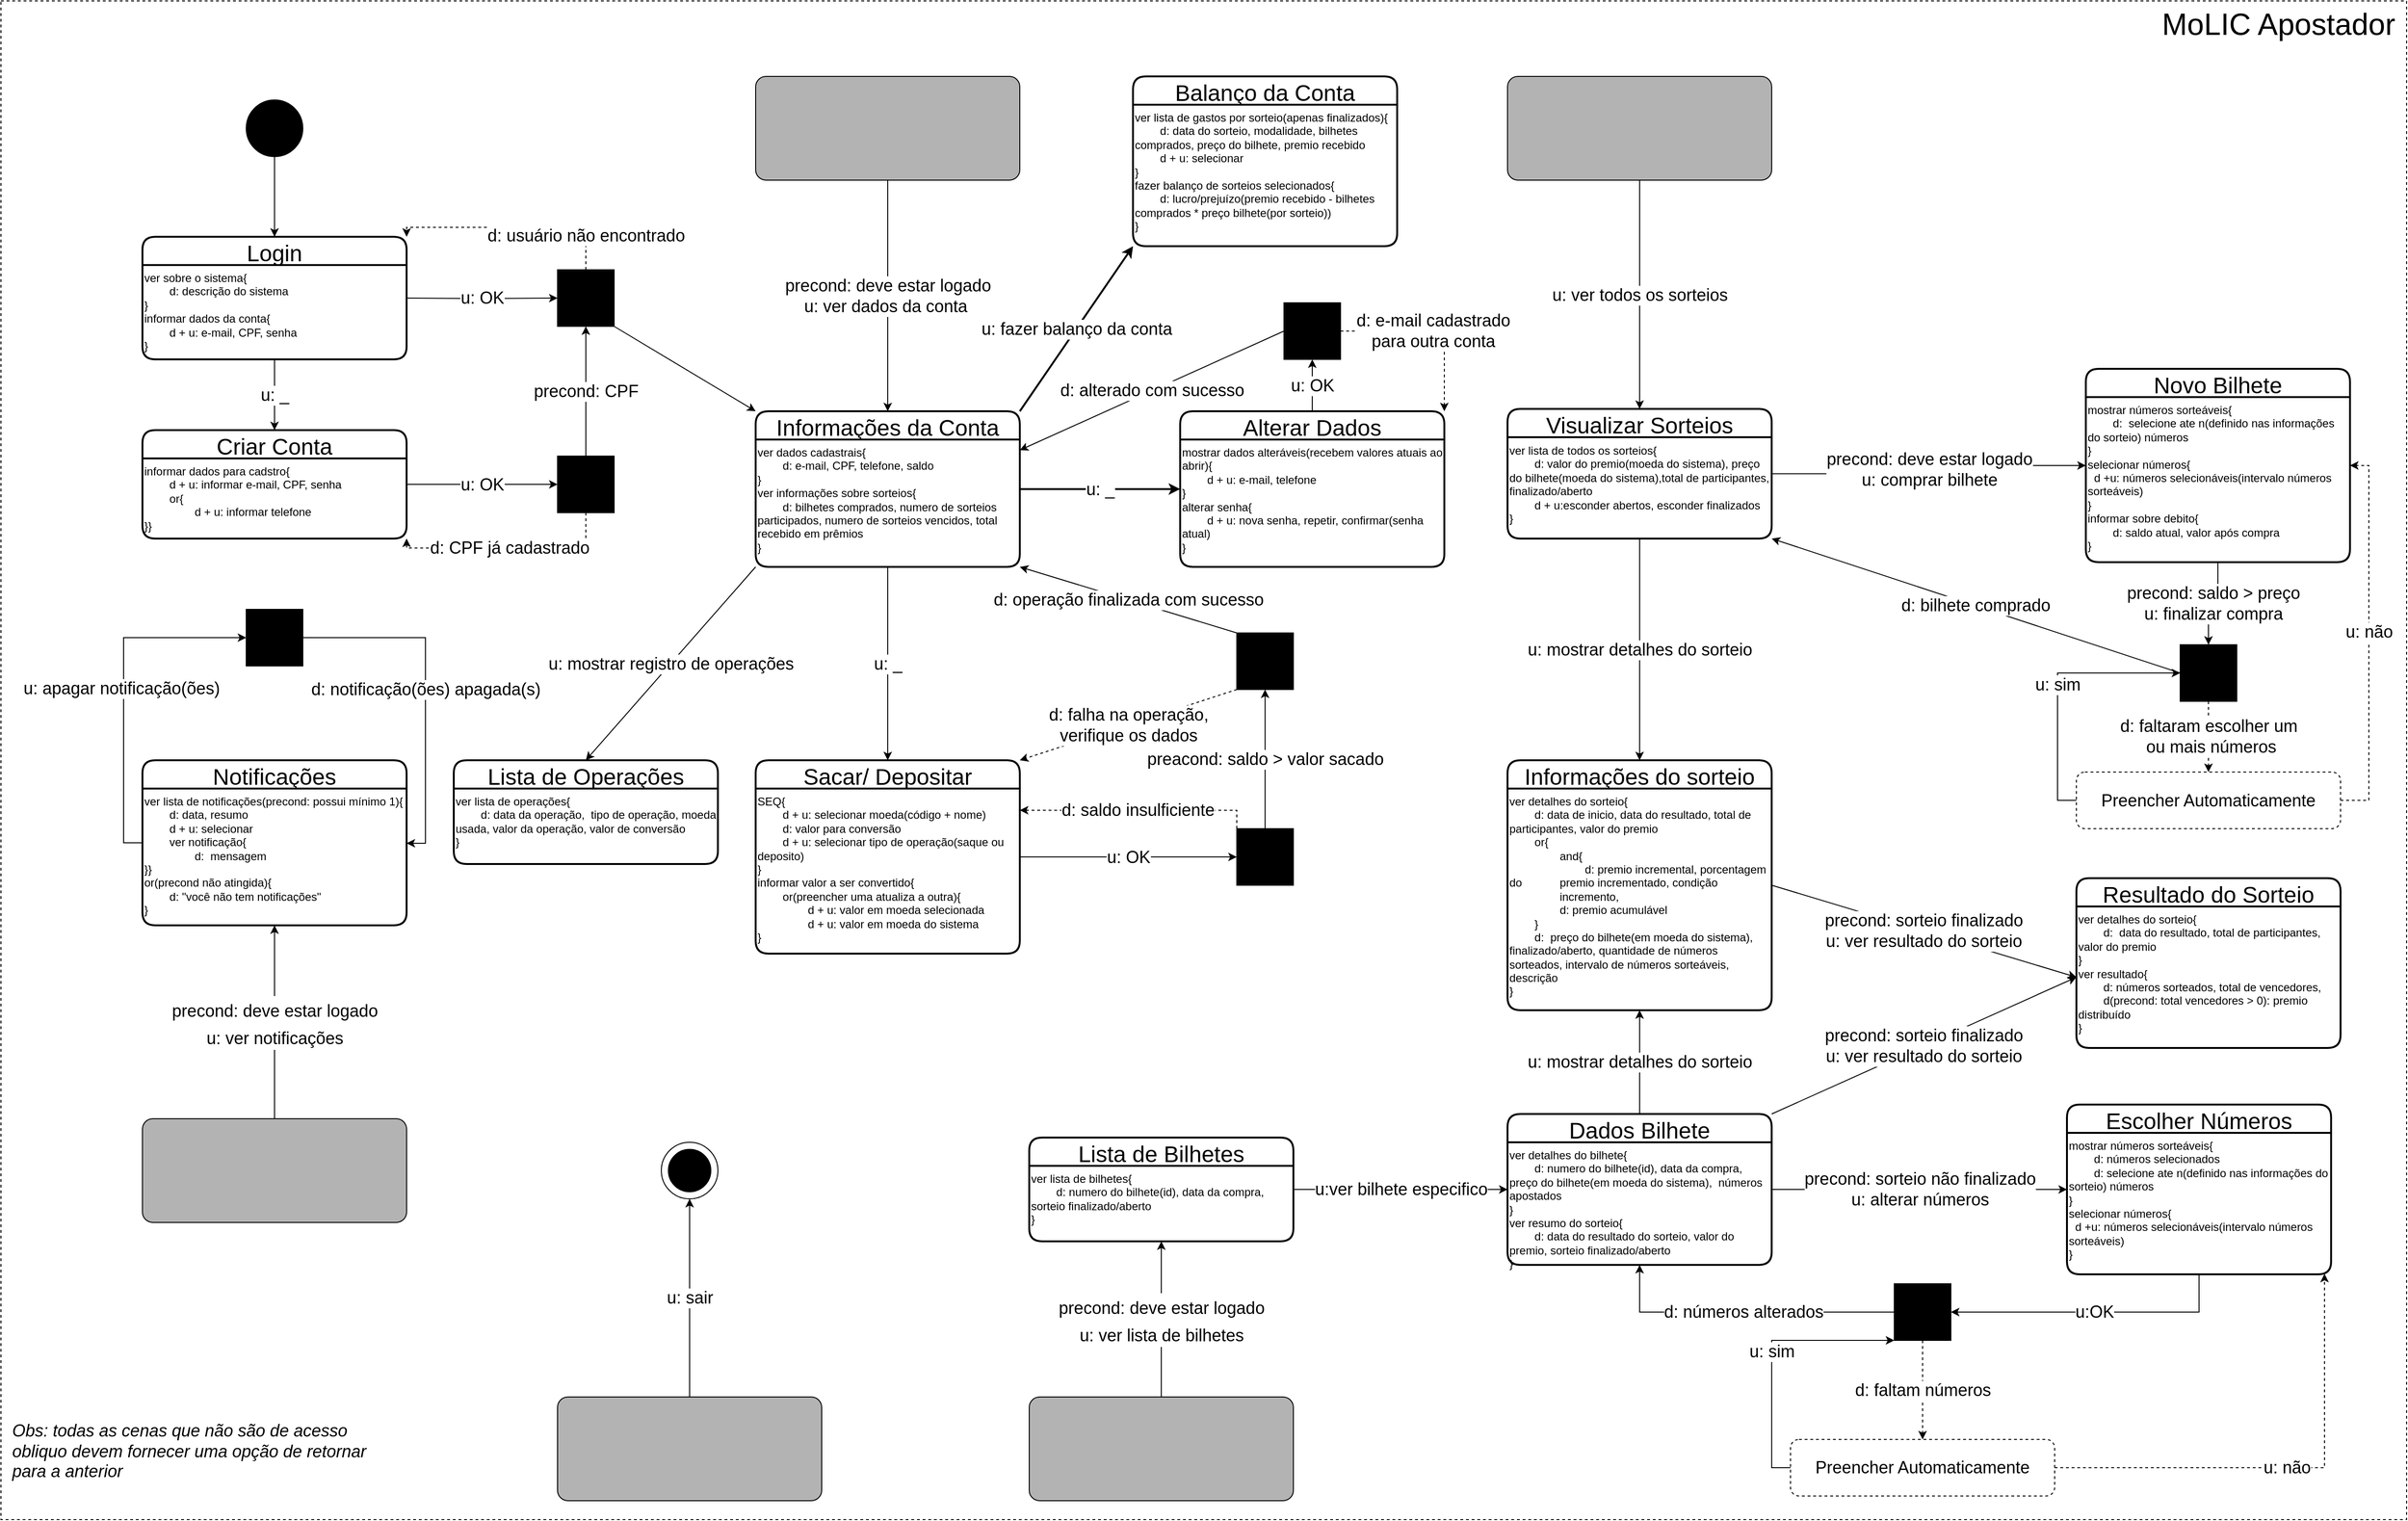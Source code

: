 <mxfile version="20.5.3" type="device"><diagram id="lbBwVecCPAm-My_n7Zif" name="Página-1"><mxGraphModel dx="2651" dy="579" grid="1" gridSize="10" guides="1" tooltips="1" connect="1" arrows="1" fold="1" page="1" pageScale="1" pageWidth="827" pageHeight="1169" math="0" shadow="0"><root><mxCell id="0"/><mxCell id="1" parent="0"/><mxCell id="d-jWc_pfkzQCXGxJFqHC-30" value="" style="rounded=0;whiteSpace=wrap;html=1;dashed=1;fontSize=18;fillColor=default;" parent="1" vertex="1"><mxGeometry x="-1160" y="50" width="2550" height="1610" as="geometry"/></mxCell><mxCell id="NcKdASIyLP5puQE8h7e0-8" value="Resultado do Sorteio" style="swimlane;childLayout=stackLayout;horizontal=1;startSize=30;horizontalStack=0;rounded=1;fontSize=24;fontStyle=0;strokeWidth=2;resizeParent=0;resizeLast=1;shadow=0;dashed=0;align=center;" parent="1" vertex="1"><mxGeometry x="1040" y="980" width="280" height="180" as="geometry"><mxRectangle x="60" y="10" width="50" height="40" as="alternateBounds"/></mxGeometry></mxCell><mxCell id="d-jWc_pfkzQCXGxJFqHC-3" value="ver detalhes do sorteio{&lt;br&gt;&lt;span style=&quot;&quot;&gt;&#9;&lt;/span&gt;&lt;span style=&quot;white-space: pre;&quot;&gt;&#9;&lt;/span&gt;d:&amp;nbsp; data do resultado, total de participantes, valor do premio&lt;br&gt;}&lt;br&gt;ver resultado{&lt;br&gt;&amp;nbsp;&lt;span style=&quot;&quot;&gt;&#9;&lt;span style=&quot;white-space: pre;&quot;&gt;&#9;&lt;/span&gt;&lt;/span&gt;d: números sorteados, total de vencedores,&lt;br&gt;&lt;span style=&quot;&quot;&gt;&#9;&lt;/span&gt;&lt;span style=&quot;white-space: pre;&quot;&gt;&#9;&lt;/span&gt;d(precond: total vencedores &amp;gt; 0): premio distribuído&lt;br&gt;}" style="text;html=1;strokeColor=none;fillColor=none;align=left;verticalAlign=top;whiteSpace=wrap;rounded=0;" parent="NcKdASIyLP5puQE8h7e0-8" vertex="1"><mxGeometry y="30" width="280" height="150" as="geometry"/></mxCell><mxCell id="flaID0ukFp0q-S5IYd2n-12" value="precond: saldo &amp;gt; preço&lt;br&gt;u: finalizar compra" style="edgeStyle=orthogonalEdgeStyle;rounded=0;orthogonalLoop=1;jettySize=auto;html=1;exitX=0.5;exitY=1;exitDx=0;exitDy=0;entryX=0.5;entryY=0;entryDx=0;entryDy=0;fontSize=18;" parent="1" source="NcKdASIyLP5puQE8h7e0-12" target="NcKdASIyLP5puQE8h7e0-138" edge="1"><mxGeometry relative="1" as="geometry"/></mxCell><mxCell id="NcKdASIyLP5puQE8h7e0-12" value="Novo Bilhete" style="swimlane;childLayout=stackLayout;horizontal=1;startSize=30;horizontalStack=0;rounded=1;fontSize=24;fontStyle=0;strokeWidth=2;resizeParent=0;resizeLast=1;shadow=0;dashed=0;align=center;" parent="1" vertex="1"><mxGeometry x="1050" y="440" width="280" height="205" as="geometry"><mxRectangle x="60" y="10" width="50" height="40" as="alternateBounds"/></mxGeometry></mxCell><mxCell id="d-jWc_pfkzQCXGxJFqHC-14" value="mostrar números sorteáveis{&lt;br&gt;&lt;span style=&quot;&quot;&gt;&#9;&lt;/span&gt;&lt;span style=&quot;white-space: pre;&quot;&gt;&#9;&lt;/span&gt;d:&amp;nbsp; selecione ate n(definido nas informações do sorteio) números&lt;br&gt;}&lt;br&gt;selecionar números{&lt;br&gt;&amp;nbsp;&lt;span style=&quot;&quot;&gt;&#9;&lt;/span&gt;d +u: números selecionáveis(intervalo números sorteáveis)&lt;br&gt;}&lt;br&gt;informar sobre debito{&lt;br&gt;&lt;span style=&quot;white-space: pre;&quot;&gt;&#9;&lt;/span&gt;d: saldo atual, valor após compra&lt;br&gt;}" style="text;html=1;strokeColor=none;fillColor=none;align=left;verticalAlign=top;whiteSpace=wrap;rounded=0;" parent="NcKdASIyLP5puQE8h7e0-12" vertex="1"><mxGeometry y="30" width="280" height="175" as="geometry"/></mxCell><mxCell id="NcKdASIyLP5puQE8h7e0-14" value="Escolher Números" style="swimlane;childLayout=stackLayout;horizontal=1;startSize=30;horizontalStack=0;rounded=1;fontSize=24;fontStyle=0;strokeWidth=2;resizeParent=0;resizeLast=1;shadow=0;dashed=0;align=center;" parent="1" vertex="1"><mxGeometry x="1030" y="1220" width="280" height="180" as="geometry"><mxRectangle x="60" y="10" width="50" height="40" as="alternateBounds"/></mxGeometry></mxCell><mxCell id="d-jWc_pfkzQCXGxJFqHC-4" value="mostrar números sorteáveis{&lt;br&gt;&lt;span style=&quot;&quot;&gt;&#9;&lt;/span&gt;&lt;span style=&quot;white-space: pre;&quot;&gt;&#9;&lt;/span&gt;d: números selecionados&lt;br&gt;&lt;span style=&quot;&quot;&gt;&#9;&lt;/span&gt;&lt;span style=&quot;white-space: pre;&quot;&gt;&#9;&lt;/span&gt;d: selecione ate n(definido nas informações do sorteio) números&lt;br&gt;}&lt;br&gt;selecionar números{&lt;br&gt;&amp;nbsp;&lt;span style=&quot;&quot;&gt;&#9;&lt;/span&gt;d +u: números selecionáveis(intervalo números sorteáveis)&lt;br&gt;}" style="text;html=1;strokeColor=none;fillColor=none;align=left;verticalAlign=top;whiteSpace=wrap;rounded=0;" parent="NcKdASIyLP5puQE8h7e0-14" vertex="1"><mxGeometry y="30" width="280" height="150" as="geometry"/></mxCell><mxCell id="rRVhvsYRMOi1FQUjW9pC-7" value="u: OK" style="edgeStyle=orthogonalEdgeStyle;rounded=0;orthogonalLoop=1;jettySize=auto;html=1;exitX=1;exitY=0.5;exitDx=0;exitDy=0;entryX=0;entryY=0.5;entryDx=0;entryDy=0;fontSize=18;" parent="1" source="NcKdASIyLP5puQE8h7e0-17" target="rRVhvsYRMOi1FQUjW9pC-5" edge="1"><mxGeometry relative="1" as="geometry"/></mxCell><mxCell id="NcKdASIyLP5puQE8h7e0-17" value="Criar Conta" style="swimlane;childLayout=stackLayout;horizontal=1;startSize=30;horizontalStack=0;rounded=1;fontSize=24;fontStyle=0;strokeWidth=2;resizeParent=0;resizeLast=1;shadow=0;dashed=0;align=center;" parent="1" vertex="1"><mxGeometry x="-1010" y="505.02" width="280" height="115" as="geometry"><mxRectangle x="60" y="10" width="50" height="40" as="alternateBounds"/></mxGeometry></mxCell><mxCell id="rzYOdJgLcLLEABkBztv3-5" value="informar dados para cadstro{&lt;br&gt;&lt;span style=&quot;white-space: pre;&quot;&gt;&#9;&lt;/span&gt;d + u: informar e-mail,&amp;nbsp;CPF,&amp;nbsp;senha&lt;br&gt;&lt;span style=&quot;white-space: pre;&quot;&gt;&#9;&lt;/span&gt;or{&lt;br&gt;&lt;span style=&quot;white-space: pre;&quot;&gt;&#9;&lt;span style=&quot;white-space: pre;&quot;&gt;&#9;&lt;/span&gt;d&lt;/span&gt;&amp;nbsp;+ u: informar telefone&lt;br&gt;}}" style="text;html=1;strokeColor=none;fillColor=none;align=left;verticalAlign=top;whiteSpace=wrap;rounded=0;" parent="NcKdASIyLP5puQE8h7e0-17" vertex="1"><mxGeometry y="30" width="280" height="85" as="geometry"/></mxCell><mxCell id="rzYOdJgLcLLEABkBztv3-14" value="u: OK" style="edgeStyle=orthogonalEdgeStyle;rounded=0;orthogonalLoop=1;jettySize=auto;html=1;exitX=0.5;exitY=0;exitDx=0;exitDy=0;entryX=0.5;entryY=1;entryDx=0;entryDy=0;fontSize=18;" parent="1" source="NcKdASIyLP5puQE8h7e0-18" target="rzYOdJgLcLLEABkBztv3-13" edge="1"><mxGeometry relative="1" as="geometry"/></mxCell><mxCell id="NcKdASIyLP5puQE8h7e0-18" value="Alterar Dados" style="swimlane;childLayout=stackLayout;horizontal=1;startSize=30;horizontalStack=0;rounded=1;fontSize=24;fontStyle=0;strokeWidth=2;resizeParent=0;resizeLast=1;shadow=0;dashed=0;align=center;" parent="1" vertex="1"><mxGeometry x="90" y="485" width="280" height="165" as="geometry"><mxRectangle x="60" y="10" width="50" height="40" as="alternateBounds"/></mxGeometry></mxCell><mxCell id="rzYOdJgLcLLEABkBztv3-12" value="mostrar dados alteráveis(recebem valores atuais ao abrir){&lt;br&gt;&lt;span style=&quot;white-space: pre;&quot;&gt;&#9;&lt;/span&gt;d + u: e-mail, telefone&amp;nbsp;&lt;br&gt;}&lt;br&gt;alterar senha{&lt;br&gt;&lt;span style=&quot;white-space: pre;&quot;&gt;&#9;&lt;/span&gt;d + u: nova senha, repetir, confirmar(senha atual)&lt;br&gt;}" style="text;html=1;strokeColor=none;fillColor=none;align=left;verticalAlign=top;whiteSpace=wrap;rounded=0;" parent="NcKdASIyLP5puQE8h7e0-18" vertex="1"><mxGeometry y="30" width="280" height="135" as="geometry"/></mxCell><mxCell id="NcKdASIyLP5puQE8h7e0-86" value="u: fazer balanço da conta" style="edgeStyle=none;rounded=0;orthogonalLoop=1;jettySize=auto;html=1;exitX=1;exitY=0;exitDx=0;exitDy=0;entryX=0;entryY=1;entryDx=0;entryDy=0;fontSize=18;fillColor=default;fontStyle=0;startSize=30;strokeWidth=2;shadow=0;dashed=0;" parent="1" source="NcKdASIyLP5puQE8h7e0-20" target="NcKdASIyLP5puQE8h7e0-21" edge="1"><mxGeometry relative="1" as="geometry"/></mxCell><mxCell id="NcKdASIyLP5puQE8h7e0-148" value="u: mostrar registro de operações" style="rounded=0;orthogonalLoop=1;jettySize=auto;html=1;exitX=0;exitY=1;exitDx=0;exitDy=0;entryX=0.5;entryY=0;entryDx=0;entryDy=0;fontSize=18;" parent="1" source="NcKdASIyLP5puQE8h7e0-20" target="NcKdASIyLP5puQE8h7e0-27" edge="1"><mxGeometry relative="1" as="geometry"/></mxCell><mxCell id="NcKdASIyLP5puQE8h7e0-154" value="u: _" style="edgeStyle=none;rounded=0;orthogonalLoop=1;jettySize=auto;html=1;exitX=0.5;exitY=1;exitDx=0;exitDy=0;entryX=0.5;entryY=0;entryDx=0;entryDy=0;fontSize=18;" parent="1" source="NcKdASIyLP5puQE8h7e0-20" target="NcKdASIyLP5puQE8h7e0-24" edge="1"><mxGeometry relative="1" as="geometry"/></mxCell><mxCell id="NcKdASIyLP5puQE8h7e0-155" value="u: _" style="edgeStyle=none;rounded=1;orthogonalLoop=1;jettySize=auto;html=1;exitX=1;exitY=0.5;exitDx=0;exitDy=0;entryX=0;entryY=0.5;entryDx=0;entryDy=0;fontSize=18;fillColor=default;fontStyle=0;startSize=30;strokeWidth=2;shadow=0;dashed=0;" parent="1" source="NcKdASIyLP5puQE8h7e0-20" target="NcKdASIyLP5puQE8h7e0-18" edge="1"><mxGeometry relative="1" as="geometry"/></mxCell><mxCell id="NcKdASIyLP5puQE8h7e0-20" value="Informações da Conta" style="swimlane;childLayout=stackLayout;horizontal=1;startSize=30;horizontalStack=0;rounded=1;fontSize=24;fontStyle=0;strokeWidth=2;resizeParent=0;resizeLast=1;shadow=0;dashed=0;align=center;" parent="1" vertex="1"><mxGeometry x="-360" y="485" width="280" height="165" as="geometry"><mxRectangle x="60" y="10" width="50" height="40" as="alternateBounds"/></mxGeometry></mxCell><mxCell id="rzYOdJgLcLLEABkBztv3-10" value="ver dados cadastrais{&lt;br&gt;&lt;span style=&quot;white-space: pre;&quot;&gt;&#9;&lt;/span&gt;d: e-mail, CPF, telefone, saldo&lt;br&gt;}&lt;br&gt;ver informações sobre sorteios{&lt;br&gt;&lt;span style=&quot;white-space: pre;&quot;&gt;&#9;&lt;/span&gt;d: bilhetes comprados, numero de sorteios participados, numero de sorteios vencidos, total recebido em prêmios&lt;br&gt;}" style="text;html=1;strokeColor=none;fillColor=none;align=left;verticalAlign=top;whiteSpace=wrap;rounded=0;" parent="NcKdASIyLP5puQE8h7e0-20" vertex="1"><mxGeometry y="30" width="280" height="135" as="geometry"/></mxCell><mxCell id="NcKdASIyLP5puQE8h7e0-21" value="Balanço da Conta" style="swimlane;childLayout=stackLayout;horizontal=1;startSize=30;horizontalStack=0;rounded=1;fontSize=24;fontStyle=0;strokeWidth=2;resizeParent=0;resizeLast=1;shadow=0;dashed=0;align=center;" parent="1" vertex="1"><mxGeometry x="40" y="130" width="280" height="180" as="geometry"><mxRectangle x="60" y="10" width="50" height="40" as="alternateBounds"/></mxGeometry></mxCell><mxCell id="rzYOdJgLcLLEABkBztv3-11" value="ver lista de gastos por sorteio(apenas finalizados){&lt;br&gt;&lt;span style=&quot;white-space: pre;&quot;&gt;&#9;&lt;/span&gt;d: data do sorteio, modalidade, bilhetes comprados, preço do bilhete, premio recebido&lt;br&gt;&lt;span style=&quot;white-space: pre;&quot;&gt;&#9;&lt;/span&gt;d + u: selecionar&lt;br&gt;}&lt;br&gt;fazer balanço de sorteios selecionados{&lt;br&gt;&lt;span style=&quot;white-space: pre;&quot;&gt;&#9;&lt;/span&gt;d: lucro/prejuízo(premio recebido - bilhetes comprados * preço bilhete(por sorteio))&lt;br&gt;}" style="text;html=1;strokeColor=none;fillColor=none;align=left;verticalAlign=top;whiteSpace=wrap;rounded=0;" parent="NcKdASIyLP5puQE8h7e0-21" vertex="1"><mxGeometry y="30" width="280" height="150" as="geometry"/></mxCell><mxCell id="NcKdASIyLP5puQE8h7e0-88" value="u: mostrar detalhes do sorteio" style="edgeStyle=none;rounded=0;orthogonalLoop=1;jettySize=auto;html=1;exitX=0.5;exitY=1;exitDx=0;exitDy=0;entryX=0.5;entryY=0;entryDx=0;entryDy=0;fontSize=18;" parent="1" source="NcKdASIyLP5puQE8h7e0-22" target="NcKdASIyLP5puQE8h7e0-87" edge="1"><mxGeometry relative="1" as="geometry"/></mxCell><mxCell id="flaID0ukFp0q-S5IYd2n-10" value="precond: deve estar logado&lt;br&gt;u: comprar bilhete" style="edgeStyle=orthogonalEdgeStyle;rounded=0;orthogonalLoop=1;jettySize=auto;html=1;exitX=1;exitY=0.5;exitDx=0;exitDy=0;entryX=0;entryY=0.5;entryDx=0;entryDy=0;fontSize=18;" parent="1" source="NcKdASIyLP5puQE8h7e0-22" target="NcKdASIyLP5puQE8h7e0-12" edge="1"><mxGeometry relative="1" as="geometry"/></mxCell><mxCell id="NcKdASIyLP5puQE8h7e0-22" value="Visualizar Sorteios" style="swimlane;childLayout=stackLayout;horizontal=1;startSize=30;horizontalStack=0;rounded=1;fontSize=24;fontStyle=0;strokeWidth=2;resizeParent=0;resizeLast=1;shadow=0;dashed=0;align=center;" parent="1" vertex="1"><mxGeometry x="437" y="482.5" width="280" height="137.5" as="geometry"><mxRectangle x="60" y="10" width="50" height="40" as="alternateBounds"/></mxGeometry></mxCell><mxCell id="d-jWc_pfkzQCXGxJFqHC-1" value="ver lista de todos os sorteios{&lt;br&gt;&lt;span style=&quot;&quot;&gt;&#9;&lt;/span&gt;&lt;span style=&quot;&quot;&gt;&#9;&lt;/span&gt;&lt;span style=&quot;white-space: pre;&quot;&gt;&#9;&lt;/span&gt;d: valor do premio(moeda do sistema), preço do bilhete(moeda do sistema),total de participantes, finalizado/aberto&lt;br&gt;&lt;span style=&quot;&quot;&gt;&#9;&lt;/span&gt;&lt;span style=&quot;white-space: pre;&quot;&gt;&#9;&lt;/span&gt;d + u:esconder abertos, esconder finalizados&lt;br&gt;}&lt;br&gt;" style="text;html=1;strokeColor=none;fillColor=none;align=left;verticalAlign=top;whiteSpace=wrap;rounded=0;" parent="NcKdASIyLP5puQE8h7e0-22" vertex="1"><mxGeometry y="30" width="280" height="107.5" as="geometry"/></mxCell><mxCell id="NcKdASIyLP5puQE8h7e0-151" value="u: OK" style="edgeStyle=none;rounded=0;orthogonalLoop=1;jettySize=auto;html=1;exitX=1;exitY=0.5;exitDx=0;exitDy=0;entryX=0;entryY=0.5;entryDx=0;entryDy=0;fontSize=18;" parent="1" source="NcKdASIyLP5puQE8h7e0-24" target="NcKdASIyLP5puQE8h7e0-108" edge="1"><mxGeometry relative="1" as="geometry"/></mxCell><mxCell id="NcKdASIyLP5puQE8h7e0-24" value="Sacar/ Depositar" style="swimlane;childLayout=stackLayout;horizontal=1;startSize=30;horizontalStack=0;rounded=1;fontSize=24;fontStyle=0;strokeWidth=2;resizeParent=0;resizeLast=1;shadow=0;dashed=0;align=center;" parent="1" vertex="1"><mxGeometry x="-360" y="855" width="280" height="205" as="geometry"><mxRectangle x="60" y="10" width="50" height="40" as="alternateBounds"/></mxGeometry></mxCell><mxCell id="rzYOdJgLcLLEABkBztv3-8" value="SEQ{&lt;br&gt;&lt;span style=&quot;&quot;&gt;&#9;&lt;/span&gt;&lt;span style=&quot;white-space: pre;&quot;&gt;&#9;&lt;/span&gt;d + u: selecionar moeda(código + nome)&lt;br&gt;&lt;span style=&quot;&quot;&gt;&#9;&lt;/span&gt;&lt;span style=&quot;white-space: pre;&quot;&gt;&#9;&lt;/span&gt;d: valor para conversão&lt;br&gt;&lt;span style=&quot;&quot;&gt;&#9;&lt;/span&gt;&lt;span style=&quot;white-space: pre;&quot;&gt;&#9;&lt;/span&gt;d + u: selecionar tipo de operação(saque ou deposito)&lt;br&gt;}&lt;br&gt;informar valor a ser convertido{&lt;br&gt;&lt;span style=&quot;&quot;&gt;&#9;&lt;/span&gt;&lt;span style=&quot;white-space: pre;&quot;&gt;&#9;&lt;/span&gt;or(preencher uma atualiza a outra){&lt;br&gt;&lt;span style=&quot;&quot;&gt;&#9;&lt;/span&gt;&lt;span style=&quot;&quot;&gt;&#9;&lt;/span&gt;&lt;span style=&quot;white-space: pre;&quot;&gt;&#9;&lt;span style=&quot;white-space: pre;&quot;&gt;&#9;&lt;/span&gt;&lt;/span&gt;d + u: valor em moeda selecionada&lt;br&gt;&lt;span style=&quot;white-space: pre;&quot;&gt;&#9;&lt;span style=&quot;white-space: pre;&quot;&gt;&#9;&lt;/span&gt;&lt;/span&gt;d + u: valor em moeda do sistema&lt;br&gt;}" style="text;html=1;strokeColor=none;fillColor=none;align=left;verticalAlign=top;whiteSpace=wrap;rounded=0;" parent="NcKdASIyLP5puQE8h7e0-24" vertex="1"><mxGeometry y="30" width="280" height="175" as="geometry"/></mxCell><mxCell id="NcKdASIyLP5puQE8h7e0-130" value="u: apagar notificação(ões)&amp;nbsp;" style="edgeStyle=orthogonalEdgeStyle;rounded=0;orthogonalLoop=1;jettySize=auto;html=1;exitX=0;exitY=0.5;exitDx=0;exitDy=0;entryX=0;entryY=0.5;entryDx=0;entryDy=0;fontSize=18;" parent="1" source="NcKdASIyLP5puQE8h7e0-25" target="NcKdASIyLP5puQE8h7e0-127" edge="1"><mxGeometry relative="1" as="geometry"/></mxCell><mxCell id="NcKdASIyLP5puQE8h7e0-25" value="Notificações" style="swimlane;childLayout=stackLayout;horizontal=1;startSize=30;horizontalStack=0;rounded=1;fontSize=24;fontStyle=0;strokeWidth=2;resizeParent=0;resizeLast=1;shadow=0;dashed=0;align=center;" parent="1" vertex="1"><mxGeometry x="-1010" y="855" width="280" height="175" as="geometry"><mxRectangle x="60" y="10" width="50" height="40" as="alternateBounds"/></mxGeometry></mxCell><mxCell id="rzYOdJgLcLLEABkBztv3-4" value="ver lista de notificações(precond: possui mínimo 1){&lt;br&gt;&lt;span style=&quot;white-space: pre;&quot;&gt;&#9;&lt;/span&gt;d: data, resumo&lt;br&gt;&lt;span style=&quot;white-space: pre;&quot;&gt;&#9;&lt;/span&gt;d + u: selecionar&lt;br&gt;&lt;span style=&quot;white-space: pre;&quot;&gt;&#9;&lt;/span&gt;ver notificação{&lt;br&gt;&lt;span style=&quot;white-space: pre;&quot;&gt;&#9;&lt;span style=&quot;white-space: pre;&quot;&gt;&#9;&lt;/span&gt;&lt;/span&gt;d:&amp;nbsp; mensagem&lt;br&gt;}}&lt;br&gt;or(precond não atingida){&lt;br&gt;&lt;span style=&quot;white-space: pre;&quot;&gt;&#9;&lt;/span&gt;d: &quot;você não tem notificações&quot;&lt;br&gt;}" style="text;html=1;strokeColor=none;fillColor=none;align=left;verticalAlign=top;whiteSpace=wrap;rounded=0;" parent="NcKdASIyLP5puQE8h7e0-25" vertex="1"><mxGeometry y="30" width="280" height="145" as="geometry"/></mxCell><mxCell id="NcKdASIyLP5puQE8h7e0-27" value="Lista de Operações" style="swimlane;childLayout=stackLayout;horizontal=1;startSize=30;horizontalStack=0;rounded=1;fontSize=24;fontStyle=0;strokeWidth=2;resizeParent=0;resizeLast=1;shadow=0;dashed=0;align=center;" parent="1" vertex="1"><mxGeometry x="-680" y="855" width="280" height="110" as="geometry"><mxRectangle x="60" y="10" width="50" height="40" as="alternateBounds"/></mxGeometry></mxCell><mxCell id="rzYOdJgLcLLEABkBztv3-7" value="ver lista de operações{&lt;br&gt;&lt;span style=&quot;&quot;&gt;&#9;&lt;/span&gt;&lt;span style=&quot;&quot;&gt;&#9;&lt;/span&gt;&lt;span style=&quot;white-space: pre;&quot;&gt;&#9;&lt;/span&gt;d: data da operação,&amp;nbsp; tipo de operação, moeda usada, valor da operação, valor de conversão&lt;br&gt;}" style="text;html=1;strokeColor=none;fillColor=none;align=left;verticalAlign=top;whiteSpace=wrap;rounded=0;" parent="NcKdASIyLP5puQE8h7e0-27" vertex="1"><mxGeometry y="30" width="280" height="80" as="geometry"/></mxCell><mxCell id="flaID0ukFp0q-S5IYd2n-3" value="u:ver bilhete especifico" style="edgeStyle=orthogonalEdgeStyle;rounded=0;orthogonalLoop=1;jettySize=auto;html=1;exitX=1;exitY=0.5;exitDx=0;exitDy=0;entryX=0;entryY=0.5;entryDx=0;entryDy=0;fontSize=18;" parent="1" source="NcKdASIyLP5puQE8h7e0-36" target="NcKdASIyLP5puQE8h7e0-37" edge="1"><mxGeometry relative="1" as="geometry"/></mxCell><mxCell id="NcKdASIyLP5puQE8h7e0-36" value="Lista de Bilhetes" style="swimlane;childLayout=stackLayout;horizontal=1;startSize=30;horizontalStack=0;rounded=1;fontSize=24;fontStyle=0;strokeWidth=2;resizeParent=0;resizeLast=1;shadow=0;dashed=0;align=center;" parent="1" vertex="1"><mxGeometry x="-70" y="1255" width="280" height="110" as="geometry"><mxRectangle x="60" y="10" width="50" height="40" as="alternateBounds"/></mxGeometry></mxCell><mxCell id="d-jWc_pfkzQCXGxJFqHC-28" value="ver lista de bilhetes{&lt;br&gt;&lt;span style=&quot;white-space: pre;&quot;&gt;&#9;&lt;/span&gt;d: numero do bilhete(id), data da compra, sorteio finalizado/aberto&lt;br&gt;}" style="text;html=1;strokeColor=none;fillColor=none;align=left;verticalAlign=top;whiteSpace=wrap;rounded=0;" parent="NcKdASIyLP5puQE8h7e0-36" vertex="1"><mxGeometry y="30" width="280" height="80" as="geometry"/></mxCell><mxCell id="flaID0ukFp0q-S5IYd2n-5" value="precond: sorteio finalizado&lt;br&gt;u: ver resultado do sorteio" style="edgeStyle=none;rounded=0;orthogonalLoop=1;jettySize=auto;html=1;exitX=1;exitY=0;exitDx=0;exitDy=0;entryX=0;entryY=0.5;entryDx=0;entryDy=0;fontSize=18;" parent="1" source="NcKdASIyLP5puQE8h7e0-37" target="d-jWc_pfkzQCXGxJFqHC-3" edge="1"><mxGeometry relative="1" as="geometry"/></mxCell><mxCell id="flaID0ukFp0q-S5IYd2n-6" value="precond: sorteio não finalizado&lt;br&gt;u: alterar números" style="edgeStyle=none;rounded=0;orthogonalLoop=1;jettySize=auto;html=1;exitX=1;exitY=0.5;exitDx=0;exitDy=0;entryX=0;entryY=0.5;entryDx=0;entryDy=0;fontSize=18;" parent="1" source="NcKdASIyLP5puQE8h7e0-37" target="NcKdASIyLP5puQE8h7e0-14" edge="1"><mxGeometry relative="1" as="geometry"/></mxCell><mxCell id="flaID0ukFp0q-S5IYd2n-7" value="u: mostrar detalhes do sorteio" style="edgeStyle=none;rounded=0;orthogonalLoop=1;jettySize=auto;html=1;exitX=0.5;exitY=0;exitDx=0;exitDy=0;entryX=0.5;entryY=1;entryDx=0;entryDy=0;fontSize=18;" parent="1" source="NcKdASIyLP5puQE8h7e0-37" target="NcKdASIyLP5puQE8h7e0-87" edge="1"><mxGeometry relative="1" as="geometry"/></mxCell><mxCell id="NcKdASIyLP5puQE8h7e0-37" value="Dados Bilhete" style="swimlane;childLayout=stackLayout;horizontal=1;startSize=30;horizontalStack=0;rounded=1;fontSize=24;fontStyle=0;strokeWidth=2;resizeParent=0;resizeLast=1;shadow=0;dashed=0;align=center;" parent="1" vertex="1"><mxGeometry x="437" y="1230" width="280" height="160" as="geometry"><mxRectangle x="60" y="10" width="50" height="40" as="alternateBounds"/></mxGeometry></mxCell><mxCell id="d-jWc_pfkzQCXGxJFqHC-29" value="ver detalhes do bilhete{&lt;br&gt;&lt;span style=&quot;&quot;&gt;&#9;&lt;/span&gt;&lt;span style=&quot;&quot;&gt;&#9;&lt;/span&gt;&lt;span style=&quot;white-space: pre;&quot;&gt;&#9;&lt;/span&gt;d: numero do bilhete(id),&amp;nbsp;data da compra, preço do bilhete(em moeda do sistema),&amp;nbsp; números apostados&lt;br&gt;}&lt;br&gt;ver resumo do sorteio{&lt;br&gt;&lt;span style=&quot;&quot;&gt;&#9;&lt;/span&gt;&lt;span style=&quot;&quot;&gt;&#9;&lt;/span&gt;&lt;span style=&quot;white-space: pre;&quot;&gt;&#9;&lt;/span&gt;d: data do resultado do sorteio, valor do premio, sorteio finalizado/aberto&lt;br&gt;}" style="text;html=1;strokeColor=none;fillColor=none;align=left;verticalAlign=top;whiteSpace=wrap;rounded=0;" parent="NcKdASIyLP5puQE8h7e0-37" vertex="1"><mxGeometry y="30" width="280" height="130" as="geometry"/></mxCell><mxCell id="NcKdASIyLP5puQE8h7e0-156" value="u: _" style="edgeStyle=none;rounded=0;orthogonalLoop=1;jettySize=auto;html=1;exitX=0.5;exitY=1;exitDx=0;exitDy=0;entryX=0.5;entryY=0;entryDx=0;entryDy=0;fontSize=18;" parent="1" source="NcKdASIyLP5puQE8h7e0-43" target="NcKdASIyLP5puQE8h7e0-17" edge="1"><mxGeometry relative="1" as="geometry"/></mxCell><mxCell id="NcKdASIyLP5puQE8h7e0-158" value="u: OK" style="edgeStyle=orthogonalEdgeStyle;rounded=0;orthogonalLoop=1;jettySize=auto;html=1;exitX=1;exitY=0.5;exitDx=0;exitDy=0;entryX=0;entryY=0.5;entryDx=0;entryDy=0;fontSize=18;" parent="1" target="NcKdASIyLP5puQE8h7e0-46" edge="1"><mxGeometry relative="1" as="geometry"><mxPoint x="-729.96" y="365" as="sourcePoint"/></mxGeometry></mxCell><mxCell id="NcKdASIyLP5puQE8h7e0-43" value="Login" style="swimlane;childLayout=stackLayout;horizontal=1;startSize=30;horizontalStack=0;rounded=1;fontSize=24;fontStyle=0;strokeWidth=2;resizeParent=0;resizeLast=1;shadow=0;dashed=0;align=center;" parent="1" vertex="1"><mxGeometry x="-1010" y="300" width="280" height="130" as="geometry"><mxRectangle x="60" y="10" width="50" height="40" as="alternateBounds"/></mxGeometry></mxCell><mxCell id="rzYOdJgLcLLEABkBztv3-3" value="ver sobre o sistema{&lt;br&gt;&lt;span style=&quot;white-space: pre;&quot;&gt;&#9;&lt;/span&gt;d: descrição do sistema&lt;br&gt;}&lt;br&gt;informar dados da conta{&lt;br&gt;&lt;span style=&quot;white-space: pre;&quot;&gt;&#9;&lt;/span&gt;d + u: e-mail,&amp;nbsp;CPF,&amp;nbsp;senha&lt;br&gt;}" style="text;html=1;strokeColor=none;fillColor=none;align=left;verticalAlign=top;whiteSpace=wrap;rounded=0;" parent="NcKdASIyLP5puQE8h7e0-43" vertex="1"><mxGeometry y="30" width="280" height="100" as="geometry"/></mxCell><mxCell id="NcKdASIyLP5puQE8h7e0-45" style="edgeStyle=orthogonalEdgeStyle;rounded=0;orthogonalLoop=1;jettySize=auto;html=1;exitX=0.5;exitY=1;exitDx=0;exitDy=0;entryX=0.5;entryY=0;entryDx=0;entryDy=0;" parent="1" source="NcKdASIyLP5puQE8h7e0-44" target="NcKdASIyLP5puQE8h7e0-43" edge="1"><mxGeometry relative="1" as="geometry"/></mxCell><mxCell id="NcKdASIyLP5puQE8h7e0-44" value="" style="ellipse;whiteSpace=wrap;html=1;aspect=fixed;fillColor=#000000;" parent="1" vertex="1"><mxGeometry x="-900" y="155" width="60" height="60" as="geometry"/></mxCell><mxCell id="NcKdASIyLP5puQE8h7e0-157" value="d: usuário não encontrado" style="edgeStyle=orthogonalEdgeStyle;rounded=0;orthogonalLoop=1;jettySize=auto;html=1;exitX=0.5;exitY=0;exitDx=0;exitDy=0;entryX=1;entryY=0;entryDx=0;entryDy=0;fontSize=18;dashed=1;" parent="1" source="NcKdASIyLP5puQE8h7e0-46" edge="1"><mxGeometry x="-0.702" relative="1" as="geometry"><Array as="points"><mxPoint x="-539.96" y="290"/><mxPoint x="-729.96" y="290"/></Array><mxPoint as="offset"/><mxPoint x="-729.96" y="300" as="targetPoint"/></mxGeometry></mxCell><mxCell id="d-jWc_pfkzQCXGxJFqHC-22" style="edgeStyle=none;rounded=0;orthogonalLoop=1;jettySize=auto;html=1;exitX=1;exitY=1;exitDx=0;exitDy=0;entryX=0;entryY=0;entryDx=0;entryDy=0;labelBackgroundColor=default;fontSize=18;" parent="1" source="NcKdASIyLP5puQE8h7e0-46" target="NcKdASIyLP5puQE8h7e0-20" edge="1"><mxGeometry relative="1" as="geometry"/></mxCell><mxCell id="NcKdASIyLP5puQE8h7e0-46" value="" style="whiteSpace=wrap;html=1;aspect=fixed;fillColor=#000000;" parent="1" vertex="1"><mxGeometry x="-570" y="335" width="60" height="60" as="geometry"/></mxCell><mxCell id="NcKdASIyLP5puQE8h7e0-60" value="precond: deve estar logado&lt;br&gt;u: ver dados da conta&amp;nbsp;" style="edgeStyle=orthogonalEdgeStyle;rounded=0;orthogonalLoop=1;jettySize=auto;html=1;exitX=0.5;exitY=1;exitDx=0;exitDy=0;entryX=0.5;entryY=0;entryDx=0;entryDy=0;fontSize=18;" parent="1" source="NcKdASIyLP5puQE8h7e0-56" target="NcKdASIyLP5puQE8h7e0-20" edge="1"><mxGeometry relative="1" as="geometry"/></mxCell><mxCell id="NcKdASIyLP5puQE8h7e0-56" value="" style="rounded=1;whiteSpace=wrap;html=1;fontSize=14;fillColor=#B3B3B3;arcSize=10;" parent="1" vertex="1"><mxGeometry x="-360" y="130" width="280" height="110" as="geometry"/></mxCell><mxCell id="flaID0ukFp0q-S5IYd2n-2" value="&lt;span style=&quot;color: rgb(0, 0, 0); font-family: Helvetica; font-size: 18px; font-style: normal; font-variant-ligatures: normal; font-variant-caps: normal; font-weight: 400; letter-spacing: normal; orphans: 2; text-align: center; text-indent: 0px; text-transform: none; widows: 2; word-spacing: 0px; -webkit-text-stroke-width: 0px; background-color: rgb(255, 255, 255); text-decoration-thickness: initial; text-decoration-style: initial; text-decoration-color: initial; float: none; display: inline !important;&quot;&gt;precond: deve estar logado&lt;/span&gt;&lt;br style=&quot;color: rgb(0, 0, 0); font-family: Helvetica; font-size: 18px; font-style: normal; font-variant-ligatures: normal; font-variant-caps: normal; font-weight: 400; letter-spacing: normal; orphans: 2; text-align: center; text-indent: 0px; text-transform: none; widows: 2; word-spacing: 0px; -webkit-text-stroke-width: 0px; text-decoration-thickness: initial; text-decoration-style: initial; text-decoration-color: initial;&quot;&gt;&lt;span style=&quot;color: rgb(0, 0, 0); font-family: Helvetica; font-size: 18px; font-style: normal; font-variant-ligatures: normal; font-variant-caps: normal; font-weight: 400; letter-spacing: normal; orphans: 2; text-align: center; text-indent: 0px; text-transform: none; widows: 2; word-spacing: 0px; -webkit-text-stroke-width: 0px; background-color: rgb(255, 255, 255); text-decoration-thickness: initial; text-decoration-style: initial; text-decoration-color: initial; float: none; display: inline !important;&quot;&gt;u: ver notificações&lt;/span&gt;" style="edgeStyle=orthogonalEdgeStyle;rounded=0;orthogonalLoop=1;jettySize=auto;html=1;exitX=0.5;exitY=0;exitDx=0;exitDy=0;entryX=0.5;entryY=1;entryDx=0;entryDy=0;fontSize=24;" parent="1" source="NcKdASIyLP5puQE8h7e0-57" target="NcKdASIyLP5puQE8h7e0-25" edge="1"><mxGeometry relative="1" as="geometry"/></mxCell><mxCell id="NcKdASIyLP5puQE8h7e0-57" value="" style="rounded=1;whiteSpace=wrap;html=1;fontSize=14;fillColor=#B3B3B3;arcSize=10;" parent="1" vertex="1"><mxGeometry x="-1010" y="1235" width="280" height="110" as="geometry"/></mxCell><mxCell id="NcKdASIyLP5puQE8h7e0-62" value="u: ver todos os sorteios" style="edgeStyle=orthogonalEdgeStyle;rounded=0;orthogonalLoop=1;jettySize=auto;html=1;exitX=0.5;exitY=1;exitDx=0;exitDy=0;entryX=0.5;entryY=0;entryDx=0;entryDy=0;fontSize=18;" parent="1" source="NcKdASIyLP5puQE8h7e0-58" target="NcKdASIyLP5puQE8h7e0-22" edge="1"><mxGeometry relative="1" as="geometry"/></mxCell><mxCell id="NcKdASIyLP5puQE8h7e0-58" value="" style="rounded=1;whiteSpace=wrap;html=1;fontSize=14;fillColor=#B3B3B3;arcSize=10;" parent="1" vertex="1"><mxGeometry x="437" y="130" width="280" height="110" as="geometry"/></mxCell><mxCell id="flaID0ukFp0q-S5IYd2n-1" value="&lt;span style=&quot;color: rgb(0, 0, 0); font-family: Helvetica; font-size: 18px; font-style: normal; font-variant-ligatures: normal; font-variant-caps: normal; font-weight: 400; letter-spacing: normal; orphans: 2; text-align: center; text-indent: 0px; text-transform: none; widows: 2; word-spacing: 0px; -webkit-text-stroke-width: 0px; background-color: rgb(255, 255, 255); text-decoration-thickness: initial; text-decoration-style: initial; text-decoration-color: initial; float: none; display: inline !important;&quot;&gt;precond: deve estar logado&lt;/span&gt;&lt;br style=&quot;color: rgb(0, 0, 0); font-family: Helvetica; font-size: 18px; font-style: normal; font-variant-ligatures: normal; font-variant-caps: normal; font-weight: 400; letter-spacing: normal; orphans: 2; text-align: center; text-indent: 0px; text-transform: none; widows: 2; word-spacing: 0px; -webkit-text-stroke-width: 0px; text-decoration-thickness: initial; text-decoration-style: initial; text-decoration-color: initial;&quot;&gt;&lt;span style=&quot;color: rgb(0, 0, 0); font-family: Helvetica; font-size: 18px; font-style: normal; font-variant-ligatures: normal; font-variant-caps: normal; font-weight: 400; letter-spacing: normal; orphans: 2; text-align: center; text-indent: 0px; text-transform: none; widows: 2; word-spacing: 0px; -webkit-text-stroke-width: 0px; background-color: rgb(255, 255, 255); text-decoration-thickness: initial; text-decoration-style: initial; text-decoration-color: initial; float: none; display: inline !important;&quot;&gt;u: ver lista de bilhetes&lt;/span&gt;" style="edgeStyle=orthogonalEdgeStyle;rounded=0;orthogonalLoop=1;jettySize=auto;html=1;exitX=0.5;exitY=0;exitDx=0;exitDy=0;entryX=0.5;entryY=1;entryDx=0;entryDy=0;fontSize=24;" parent="1" source="NcKdASIyLP5puQE8h7e0-59" target="NcKdASIyLP5puQE8h7e0-36" edge="1"><mxGeometry relative="1" as="geometry"/></mxCell><mxCell id="NcKdASIyLP5puQE8h7e0-59" value="" style="rounded=1;whiteSpace=wrap;html=1;fontSize=14;fillColor=#B3B3B3;arcSize=10;" parent="1" vertex="1"><mxGeometry x="-70" y="1530" width="280" height="110" as="geometry"/></mxCell><mxCell id="flaID0ukFp0q-S5IYd2n-8" value="&lt;span style=&quot;color: rgb(0, 0, 0); font-family: Helvetica; font-size: 18px; font-style: normal; font-variant-ligatures: normal; font-variant-caps: normal; font-weight: 400; letter-spacing: normal; orphans: 2; text-align: center; text-indent: 0px; text-transform: none; widows: 2; word-spacing: 0px; -webkit-text-stroke-width: 0px; background-color: rgb(255, 255, 255); text-decoration-thickness: initial; text-decoration-style: initial; text-decoration-color: initial; float: none; display: inline !important;&quot;&gt;precond: sorteio finalizado&lt;/span&gt;&lt;br style=&quot;color: rgb(0, 0, 0); font-family: Helvetica; font-size: 18px; font-style: normal; font-variant-ligatures: normal; font-variant-caps: normal; font-weight: 400; letter-spacing: normal; orphans: 2; text-align: center; text-indent: 0px; text-transform: none; widows: 2; word-spacing: 0px; -webkit-text-stroke-width: 0px; text-decoration-thickness: initial; text-decoration-style: initial; text-decoration-color: initial;&quot;&gt;&lt;span style=&quot;color: rgb(0, 0, 0); font-family: Helvetica; font-size: 18px; font-style: normal; font-variant-ligatures: normal; font-variant-caps: normal; font-weight: 400; letter-spacing: normal; orphans: 2; text-align: center; text-indent: 0px; text-transform: none; widows: 2; word-spacing: 0px; -webkit-text-stroke-width: 0px; background-color: rgb(255, 255, 255); text-decoration-thickness: initial; text-decoration-style: initial; text-decoration-color: initial; float: none; display: inline !important;&quot;&gt;u: ver resultado do sorteio&lt;/span&gt;" style="edgeStyle=none;rounded=0;orthogonalLoop=1;jettySize=auto;html=1;exitX=1;exitY=0.5;exitDx=0;exitDy=0;entryX=0;entryY=0.5;entryDx=0;entryDy=0;fontSize=18;" parent="1" source="NcKdASIyLP5puQE8h7e0-87" target="d-jWc_pfkzQCXGxJFqHC-3" edge="1"><mxGeometry relative="1" as="geometry"/></mxCell><mxCell id="NcKdASIyLP5puQE8h7e0-87" value="Informações do sorteio" style="swimlane;childLayout=stackLayout;horizontal=1;startSize=30;horizontalStack=0;rounded=1;fontSize=24;fontStyle=0;strokeWidth=2;resizeParent=0;resizeLast=1;shadow=0;dashed=0;align=center;" parent="1" vertex="1"><mxGeometry x="437" y="855" width="280" height="265" as="geometry"><mxRectangle x="60" y="10" width="50" height="40" as="alternateBounds"/></mxGeometry></mxCell><mxCell id="d-jWc_pfkzQCXGxJFqHC-2" value="ver detalhes do sorteio{&lt;br&gt;&lt;span style=&quot;white-space: pre;&quot;&gt;&#9;&lt;/span&gt;d: data de inicio, data do resultado, total de participantes, valor do premio&lt;br&gt;&lt;span style=&quot;white-space: pre;&quot;&gt;&#9;&lt;/span&gt;or{&lt;br&gt;&lt;span style=&quot;white-space: pre;&quot;&gt;&#9;&lt;span style=&quot;white-space: pre;&quot;&gt;&#9;&lt;/span&gt;a&lt;/span&gt;nd{&lt;br&gt;&lt;span style=&quot;white-space: pre;&quot;&gt;&#9;&lt;/span&gt;&lt;span style=&quot;white-space: pre;&quot;&gt;&#9;&lt;/span&gt;&lt;span style=&quot;white-space: pre;&quot;&gt;&#9;&lt;/span&gt;d: premio incremental, porcentagem do &lt;span style=&quot;white-space: pre;&quot;&gt;&#9;&lt;/span&gt;&lt;span style=&quot;white-space: pre;&quot;&gt;&#9;&lt;/span&gt;premio incrementado, condição &lt;span style=&quot;white-space: pre;&quot;&gt;&#9;&lt;/span&gt;&lt;span style=&quot;white-space: pre;&quot;&gt;&#9;&lt;/span&gt;incremento,&lt;br&gt;&lt;span style=&quot;white-space: pre;&quot;&gt;&#9;&lt;/span&gt;&lt;span style=&quot;white-space: pre;&quot;&gt;&#9;&lt;/span&gt;d:&amp;nbsp;premio acumulável&lt;br&gt;&lt;span style=&quot;white-space: pre;&quot;&gt;&#9;&lt;/span&gt;}&lt;br&gt;&lt;span style=&quot;white-space: pre;&quot;&gt;&#9;&lt;/span&gt;d:&amp;nbsp; preço do bilhete(em moeda do sistema), finalizado/aberto, quantidade de números sorteados, intervalo de números sorteáveis, descrição&lt;br&gt;}" style="text;html=1;strokeColor=none;fillColor=none;align=left;verticalAlign=top;whiteSpace=wrap;rounded=0;" parent="NcKdASIyLP5puQE8h7e0-87" vertex="1"><mxGeometry y="30" width="280" height="235" as="geometry"/></mxCell><mxCell id="NcKdASIyLP5puQE8h7e0-153" value="d: operação finalizada com sucesso" style="rounded=0;orthogonalLoop=1;jettySize=auto;html=1;exitX=0;exitY=0;exitDx=0;exitDy=0;entryX=1;entryY=1;entryDx=0;entryDy=0;fontSize=18;" parent="1" source="d-jWc_pfkzQCXGxJFqHC-18" target="NcKdASIyLP5puQE8h7e0-20" edge="1"><mxGeometry relative="1" as="geometry"/></mxCell><mxCell id="rRVhvsYRMOi1FQUjW9pC-9" value="d: saldo insulficiente" style="edgeStyle=orthogonalEdgeStyle;rounded=0;orthogonalLoop=1;jettySize=auto;html=1;exitX=0;exitY=0;exitDx=0;exitDy=0;fontSize=18;dashed=1;" parent="1" source="NcKdASIyLP5puQE8h7e0-108" edge="1"><mxGeometry relative="1" as="geometry"><mxPoint x="-80" y="908" as="targetPoint"/><Array as="points"><mxPoint x="150" y="908"/><mxPoint x="-80" y="908"/></Array></mxGeometry></mxCell><mxCell id="d-jWc_pfkzQCXGxJFqHC-19" value="preacond: saldo &amp;gt; valor sacado" style="edgeStyle=orthogonalEdgeStyle;rounded=0;orthogonalLoop=1;jettySize=auto;html=1;exitX=0.5;exitY=0;exitDx=0;exitDy=0;entryX=0.5;entryY=1;entryDx=0;entryDy=0;fontSize=18;" parent="1" source="NcKdASIyLP5puQE8h7e0-108" target="d-jWc_pfkzQCXGxJFqHC-18" edge="1"><mxGeometry relative="1" as="geometry"/></mxCell><mxCell id="NcKdASIyLP5puQE8h7e0-108" value="" style="whiteSpace=wrap;html=1;aspect=fixed;fillColor=#000000;" parent="1" vertex="1"><mxGeometry x="150" y="927.5" width="60" height="60" as="geometry"/></mxCell><mxCell id="NcKdASIyLP5puQE8h7e0-129" value="d: notificação(ões) apagada(s)" style="edgeStyle=orthogonalEdgeStyle;rounded=0;orthogonalLoop=1;jettySize=auto;html=1;exitX=1;exitY=0.5;exitDx=0;exitDy=0;entryX=1;entryY=0.5;entryDx=0;entryDy=0;fontSize=18;" parent="1" source="NcKdASIyLP5puQE8h7e0-127" target="NcKdASIyLP5puQE8h7e0-25" edge="1"><mxGeometry relative="1" as="geometry"><Array as="points"><mxPoint x="-710" y="725"/><mxPoint x="-710" y="943"/><mxPoint x="-730" y="943"/></Array></mxGeometry></mxCell><mxCell id="NcKdASIyLP5puQE8h7e0-127" value="" style="whiteSpace=wrap;html=1;aspect=fixed;fillColor=#000000;" parent="1" vertex="1"><mxGeometry x="-900" y="695" width="60" height="60" as="geometry"/></mxCell><mxCell id="flaID0ukFp0q-S5IYd2n-13" value="d: bilhete comprado" style="rounded=0;orthogonalLoop=1;jettySize=auto;html=1;exitX=0;exitY=0.5;exitDx=0;exitDy=0;entryX=1;entryY=1;entryDx=0;entryDy=0;fontSize=18;" parent="1" source="NcKdASIyLP5puQE8h7e0-138" target="NcKdASIyLP5puQE8h7e0-22" edge="1"><mxGeometry relative="1" as="geometry"/></mxCell><mxCell id="d-jWc_pfkzQCXGxJFqHC-12" value="d: faltaram escolher um&lt;br&gt;&amp;nbsp;ou mais números" style="edgeStyle=orthogonalEdgeStyle;rounded=0;orthogonalLoop=1;jettySize=auto;html=1;exitX=0.5;exitY=1;exitDx=0;exitDy=0;entryX=0.5;entryY=0;entryDx=0;entryDy=0;dashed=1;fontSize=18;" parent="1" source="NcKdASIyLP5puQE8h7e0-138" target="d-jWc_pfkzQCXGxJFqHC-15" edge="1"><mxGeometry relative="1" as="geometry"><mxPoint x="1180" y="847.5" as="targetPoint"/></mxGeometry></mxCell><mxCell id="NcKdASIyLP5puQE8h7e0-138" value="" style="whiteSpace=wrap;html=1;aspect=fixed;fillColor=#000000;" parent="1" vertex="1"><mxGeometry x="1150" y="732.5" width="60" height="60" as="geometry"/></mxCell><mxCell id="rRVhvsYRMOi1FQUjW9pC-10" value="d: CPF já cadastrado" style="edgeStyle=orthogonalEdgeStyle;rounded=0;orthogonalLoop=1;jettySize=auto;html=1;exitX=0.5;exitY=1;exitDx=0;exitDy=0;entryX=1;entryY=1;entryDx=0;entryDy=0;dashed=1;fontSize=18;" parent="1" source="rRVhvsYRMOi1FQUjW9pC-5" target="NcKdASIyLP5puQE8h7e0-17" edge="1"><mxGeometry relative="1" as="geometry"><Array as="points"><mxPoint x="-540" y="630.02"/><mxPoint x="-730" y="630.02"/></Array></mxGeometry></mxCell><mxCell id="d-jWc_pfkzQCXGxJFqHC-23" value="precond: CPF" style="edgeStyle=none;rounded=0;orthogonalLoop=1;jettySize=auto;html=1;exitX=0.5;exitY=0;exitDx=0;exitDy=0;entryX=0.5;entryY=1;entryDx=0;entryDy=0;labelBackgroundColor=default;fontSize=18;" parent="1" source="rRVhvsYRMOi1FQUjW9pC-5" target="NcKdASIyLP5puQE8h7e0-46" edge="1"><mxGeometry relative="1" as="geometry"/></mxCell><mxCell id="rRVhvsYRMOi1FQUjW9pC-5" value="" style="whiteSpace=wrap;html=1;aspect=fixed;fillColor=#000000;" parent="1" vertex="1"><mxGeometry x="-570" y="532.52" width="60" height="60" as="geometry"/></mxCell><mxCell id="nDIHPchvbnOGCLv9uf5n-5" value="u: sair" style="edgeStyle=orthogonalEdgeStyle;rounded=0;orthogonalLoop=1;jettySize=auto;html=1;exitX=0.5;exitY=0;exitDx=0;exitDy=0;entryX=0.5;entryY=1;entryDx=0;entryDy=0;fontSize=18;" parent="1" source="nDIHPchvbnOGCLv9uf5n-1" target="nDIHPchvbnOGCLv9uf5n-2" edge="1"><mxGeometry relative="1" as="geometry"/></mxCell><mxCell id="nDIHPchvbnOGCLv9uf5n-1" value="" style="rounded=1;whiteSpace=wrap;html=1;fontSize=14;fillColor=#B3B3B3;arcSize=10;" parent="1" vertex="1"><mxGeometry x="-570" y="1530" width="280" height="110" as="geometry"/></mxCell><mxCell id="nDIHPchvbnOGCLv9uf5n-2" value="" style="ellipse;whiteSpace=wrap;html=1;aspect=fixed;fillColor=#FFFFFF;" parent="1" vertex="1"><mxGeometry x="-460" y="1260" width="60" height="60" as="geometry"/></mxCell><mxCell id="nDIHPchvbnOGCLv9uf5n-4" value="" style="ellipse;whiteSpace=wrap;html=1;aspect=fixed;fillColor=#000000;" parent="1" vertex="1"><mxGeometry x="-452.5" y="1267.5" width="45" height="45" as="geometry"/></mxCell><mxCell id="rzYOdJgLcLLEABkBztv3-15" value="d: alterado com sucesso" style="rounded=0;orthogonalLoop=1;jettySize=auto;html=1;exitX=0;exitY=0.5;exitDx=0;exitDy=0;entryX=1;entryY=0.25;entryDx=0;entryDy=0;fontSize=18;" parent="1" source="rzYOdJgLcLLEABkBztv3-13" target="NcKdASIyLP5puQE8h7e0-20" edge="1"><mxGeometry relative="1" as="geometry"/></mxCell><mxCell id="rzYOdJgLcLLEABkBztv3-16" value="d: e-mail cadastrado&lt;br&gt;para outra conta" style="edgeStyle=orthogonalEdgeStyle;rounded=0;orthogonalLoop=1;jettySize=auto;html=1;exitX=1;exitY=0.5;exitDx=0;exitDy=0;entryX=1;entryY=0;entryDx=0;entryDy=0;fontSize=18;dashed=1;" parent="1" source="rzYOdJgLcLLEABkBztv3-13" target="NcKdASIyLP5puQE8h7e0-18" edge="1"><mxGeometry relative="1" as="geometry"/></mxCell><mxCell id="rzYOdJgLcLLEABkBztv3-13" value="" style="whiteSpace=wrap;html=1;aspect=fixed;fillColor=#000000;" parent="1" vertex="1"><mxGeometry x="200" y="370" width="60" height="60" as="geometry"/></mxCell><mxCell id="d-jWc_pfkzQCXGxJFqHC-7" value="d: números alterados" style="edgeStyle=orthogonalEdgeStyle;rounded=0;orthogonalLoop=1;jettySize=auto;html=1;exitX=0;exitY=0.5;exitDx=0;exitDy=0;entryX=0.5;entryY=1;entryDx=0;entryDy=0;fontSize=18;" parent="1" source="d-jWc_pfkzQCXGxJFqHC-5" target="NcKdASIyLP5puQE8h7e0-37" edge="1"><mxGeometry relative="1" as="geometry"/></mxCell><mxCell id="d-jWc_pfkzQCXGxJFqHC-5" value="" style="whiteSpace=wrap;html=1;aspect=fixed;fillColor=#000000;" parent="1" vertex="1"><mxGeometry x="846.95" y="1410" width="60" height="60" as="geometry"/></mxCell><mxCell id="d-jWc_pfkzQCXGxJFqHC-6" value="u:OK" style="edgeStyle=orthogonalEdgeStyle;rounded=0;orthogonalLoop=1;jettySize=auto;html=1;exitX=0.5;exitY=1;exitDx=0;exitDy=0;entryX=1;entryY=0.5;entryDx=0;entryDy=0;fontSize=18;" parent="1" source="d-jWc_pfkzQCXGxJFqHC-4" target="d-jWc_pfkzQCXGxJFqHC-5" edge="1"><mxGeometry relative="1" as="geometry"/></mxCell><mxCell id="d-jWc_pfkzQCXGxJFqHC-16" value="u: não" style="edgeStyle=orthogonalEdgeStyle;rounded=0;orthogonalLoop=1;jettySize=auto;html=1;exitX=1;exitY=0.5;exitDx=0;exitDy=0;entryX=1;entryY=0.5;entryDx=0;entryDy=0;dashed=1;fontSize=18;" parent="1" source="d-jWc_pfkzQCXGxJFqHC-15" target="NcKdASIyLP5puQE8h7e0-12" edge="1"><mxGeometry x="0.029" relative="1" as="geometry"><mxPoint as="offset"/></mxGeometry></mxCell><mxCell id="d-jWc_pfkzQCXGxJFqHC-17" value="u: sim" style="edgeStyle=orthogonalEdgeStyle;rounded=0;orthogonalLoop=1;jettySize=auto;html=1;exitX=0;exitY=0.5;exitDx=0;exitDy=0;entryX=0;entryY=0.5;entryDx=0;entryDy=0;fontSize=18;" parent="1" source="d-jWc_pfkzQCXGxJFqHC-15" target="NcKdASIyLP5puQE8h7e0-138" edge="1"><mxGeometry relative="1" as="geometry"/></mxCell><mxCell id="d-jWc_pfkzQCXGxJFqHC-15" value="Preencher Automaticamente" style="rounded=1;whiteSpace=wrap;html=1;fontSize=18;dashed=1;" parent="1" vertex="1"><mxGeometry x="1040" y="867.5" width="280" height="60" as="geometry"/></mxCell><mxCell id="d-jWc_pfkzQCXGxJFqHC-20" value="&lt;span style=&quot;color: rgb(0, 0, 0); font-family: Helvetica; font-size: 18px; font-style: normal; font-variant-ligatures: normal; font-variant-caps: normal; font-weight: 400; letter-spacing: normal; orphans: 2; text-align: center; text-indent: 0px; text-transform: none; widows: 2; word-spacing: 0px; -webkit-text-stroke-width: 0px; text-decoration-thickness: initial; text-decoration-style: initial; text-decoration-color: initial; float: none; display: inline !important;&quot;&gt;d: falha na operação,&lt;/span&gt;&lt;br style=&quot;color: rgb(0, 0, 0); font-family: Helvetica; font-size: 18px; font-style: normal; font-variant-ligatures: normal; font-variant-caps: normal; font-weight: 400; letter-spacing: normal; orphans: 2; text-align: center; text-indent: 0px; text-transform: none; widows: 2; word-spacing: 0px; -webkit-text-stroke-width: 0px; text-decoration-thickness: initial; text-decoration-style: initial; text-decoration-color: initial;&quot;&gt;&lt;span style=&quot;color: rgb(0, 0, 0); font-family: Helvetica; font-size: 18px; font-style: normal; font-variant-ligatures: normal; font-variant-caps: normal; font-weight: 400; letter-spacing: normal; orphans: 2; text-align: center; text-indent: 0px; text-transform: none; widows: 2; word-spacing: 0px; -webkit-text-stroke-width: 0px; text-decoration-thickness: initial; text-decoration-style: initial; text-decoration-color: initial; float: none; display: inline !important;&quot;&gt;verifique os dados&lt;/span&gt;" style="rounded=0;orthogonalLoop=1;jettySize=auto;html=1;exitX=0;exitY=1;exitDx=0;exitDy=0;entryX=1;entryY=0;entryDx=0;entryDy=0;fontSize=18;dashed=1;labelBackgroundColor=default;" parent="1" source="d-jWc_pfkzQCXGxJFqHC-18" target="NcKdASIyLP5puQE8h7e0-24" edge="1"><mxGeometry relative="1" as="geometry"/></mxCell><mxCell id="d-jWc_pfkzQCXGxJFqHC-18" value="" style="whiteSpace=wrap;html=1;aspect=fixed;fillColor=#000000;" parent="1" vertex="1"><mxGeometry x="150" y="720" width="60" height="60" as="geometry"/></mxCell><mxCell id="d-jWc_pfkzQCXGxJFqHC-24" value="d: faltam números" style="edgeStyle=orthogonalEdgeStyle;rounded=0;orthogonalLoop=1;jettySize=auto;html=1;exitX=0.5;exitY=1;exitDx=0;exitDy=0;entryX=0.5;entryY=0;entryDx=0;entryDy=0;dashed=1;fontSize=18;" parent="1" source="d-jWc_pfkzQCXGxJFqHC-5" target="d-jWc_pfkzQCXGxJFqHC-26" edge="1"><mxGeometry relative="1" as="geometry"><mxPoint x="876.95" y="1500" as="sourcePoint"/><mxPoint x="876.95" y="1555" as="targetPoint"/></mxGeometry></mxCell><mxCell id="d-jWc_pfkzQCXGxJFqHC-25" value="u: sim" style="edgeStyle=orthogonalEdgeStyle;rounded=0;orthogonalLoop=1;jettySize=auto;html=1;exitX=0;exitY=0.5;exitDx=0;exitDy=0;fontSize=18;entryX=0;entryY=1;entryDx=0;entryDy=0;" parent="1" source="d-jWc_pfkzQCXGxJFqHC-26" target="d-jWc_pfkzQCXGxJFqHC-5" edge="1"><mxGeometry relative="1" as="geometry"><mxPoint x="847" y="1500" as="targetPoint"/><Array as="points"><mxPoint x="717" y="1605"/><mxPoint x="717" y="1470"/></Array></mxGeometry></mxCell><mxCell id="d-jWc_pfkzQCXGxJFqHC-27" value="u: não" style="edgeStyle=orthogonalEdgeStyle;rounded=0;orthogonalLoop=1;jettySize=auto;html=1;exitX=1;exitY=0.5;exitDx=0;exitDy=0;entryX=0.975;entryY=0.996;entryDx=0;entryDy=0;entryPerimeter=0;labelBackgroundColor=default;fontSize=18;dashed=1;" parent="1" source="d-jWc_pfkzQCXGxJFqHC-26" target="d-jWc_pfkzQCXGxJFqHC-4" edge="1"><mxGeometry relative="1" as="geometry"/></mxCell><mxCell id="d-jWc_pfkzQCXGxJFqHC-26" value="Preencher Automaticamente" style="rounded=1;whiteSpace=wrap;html=1;fontSize=18;dashed=1;" parent="1" vertex="1"><mxGeometry x="736.95" y="1575" width="280" height="60" as="geometry"/></mxCell><mxCell id="d-jWc_pfkzQCXGxJFqHC-33" value="MoLIC Apostador" style="text;html=1;strokeColor=none;fillColor=none;align=right;verticalAlign=middle;whiteSpace=wrap;rounded=0;dashed=1;fontSize=32;" parent="1" vertex="1"><mxGeometry x="1120" y="60" width="260" height="30" as="geometry"/></mxCell><mxCell id="d-jWc_pfkzQCXGxJFqHC-34" value="&lt;i&gt;Obs: todas as cenas que não são de acesso obliquo devem fornecer uma opção de retornar para a anterior&amp;nbsp;&lt;/i&gt;" style="text;html=1;strokeColor=none;fillColor=none;align=left;verticalAlign=middle;whiteSpace=wrap;rounded=0;dashed=1;fontSize=18;" parent="1" vertex="1"><mxGeometry x="-1150" y="1550" width="410" height="75" as="geometry"/></mxCell></root></mxGraphModel></diagram></mxfile>